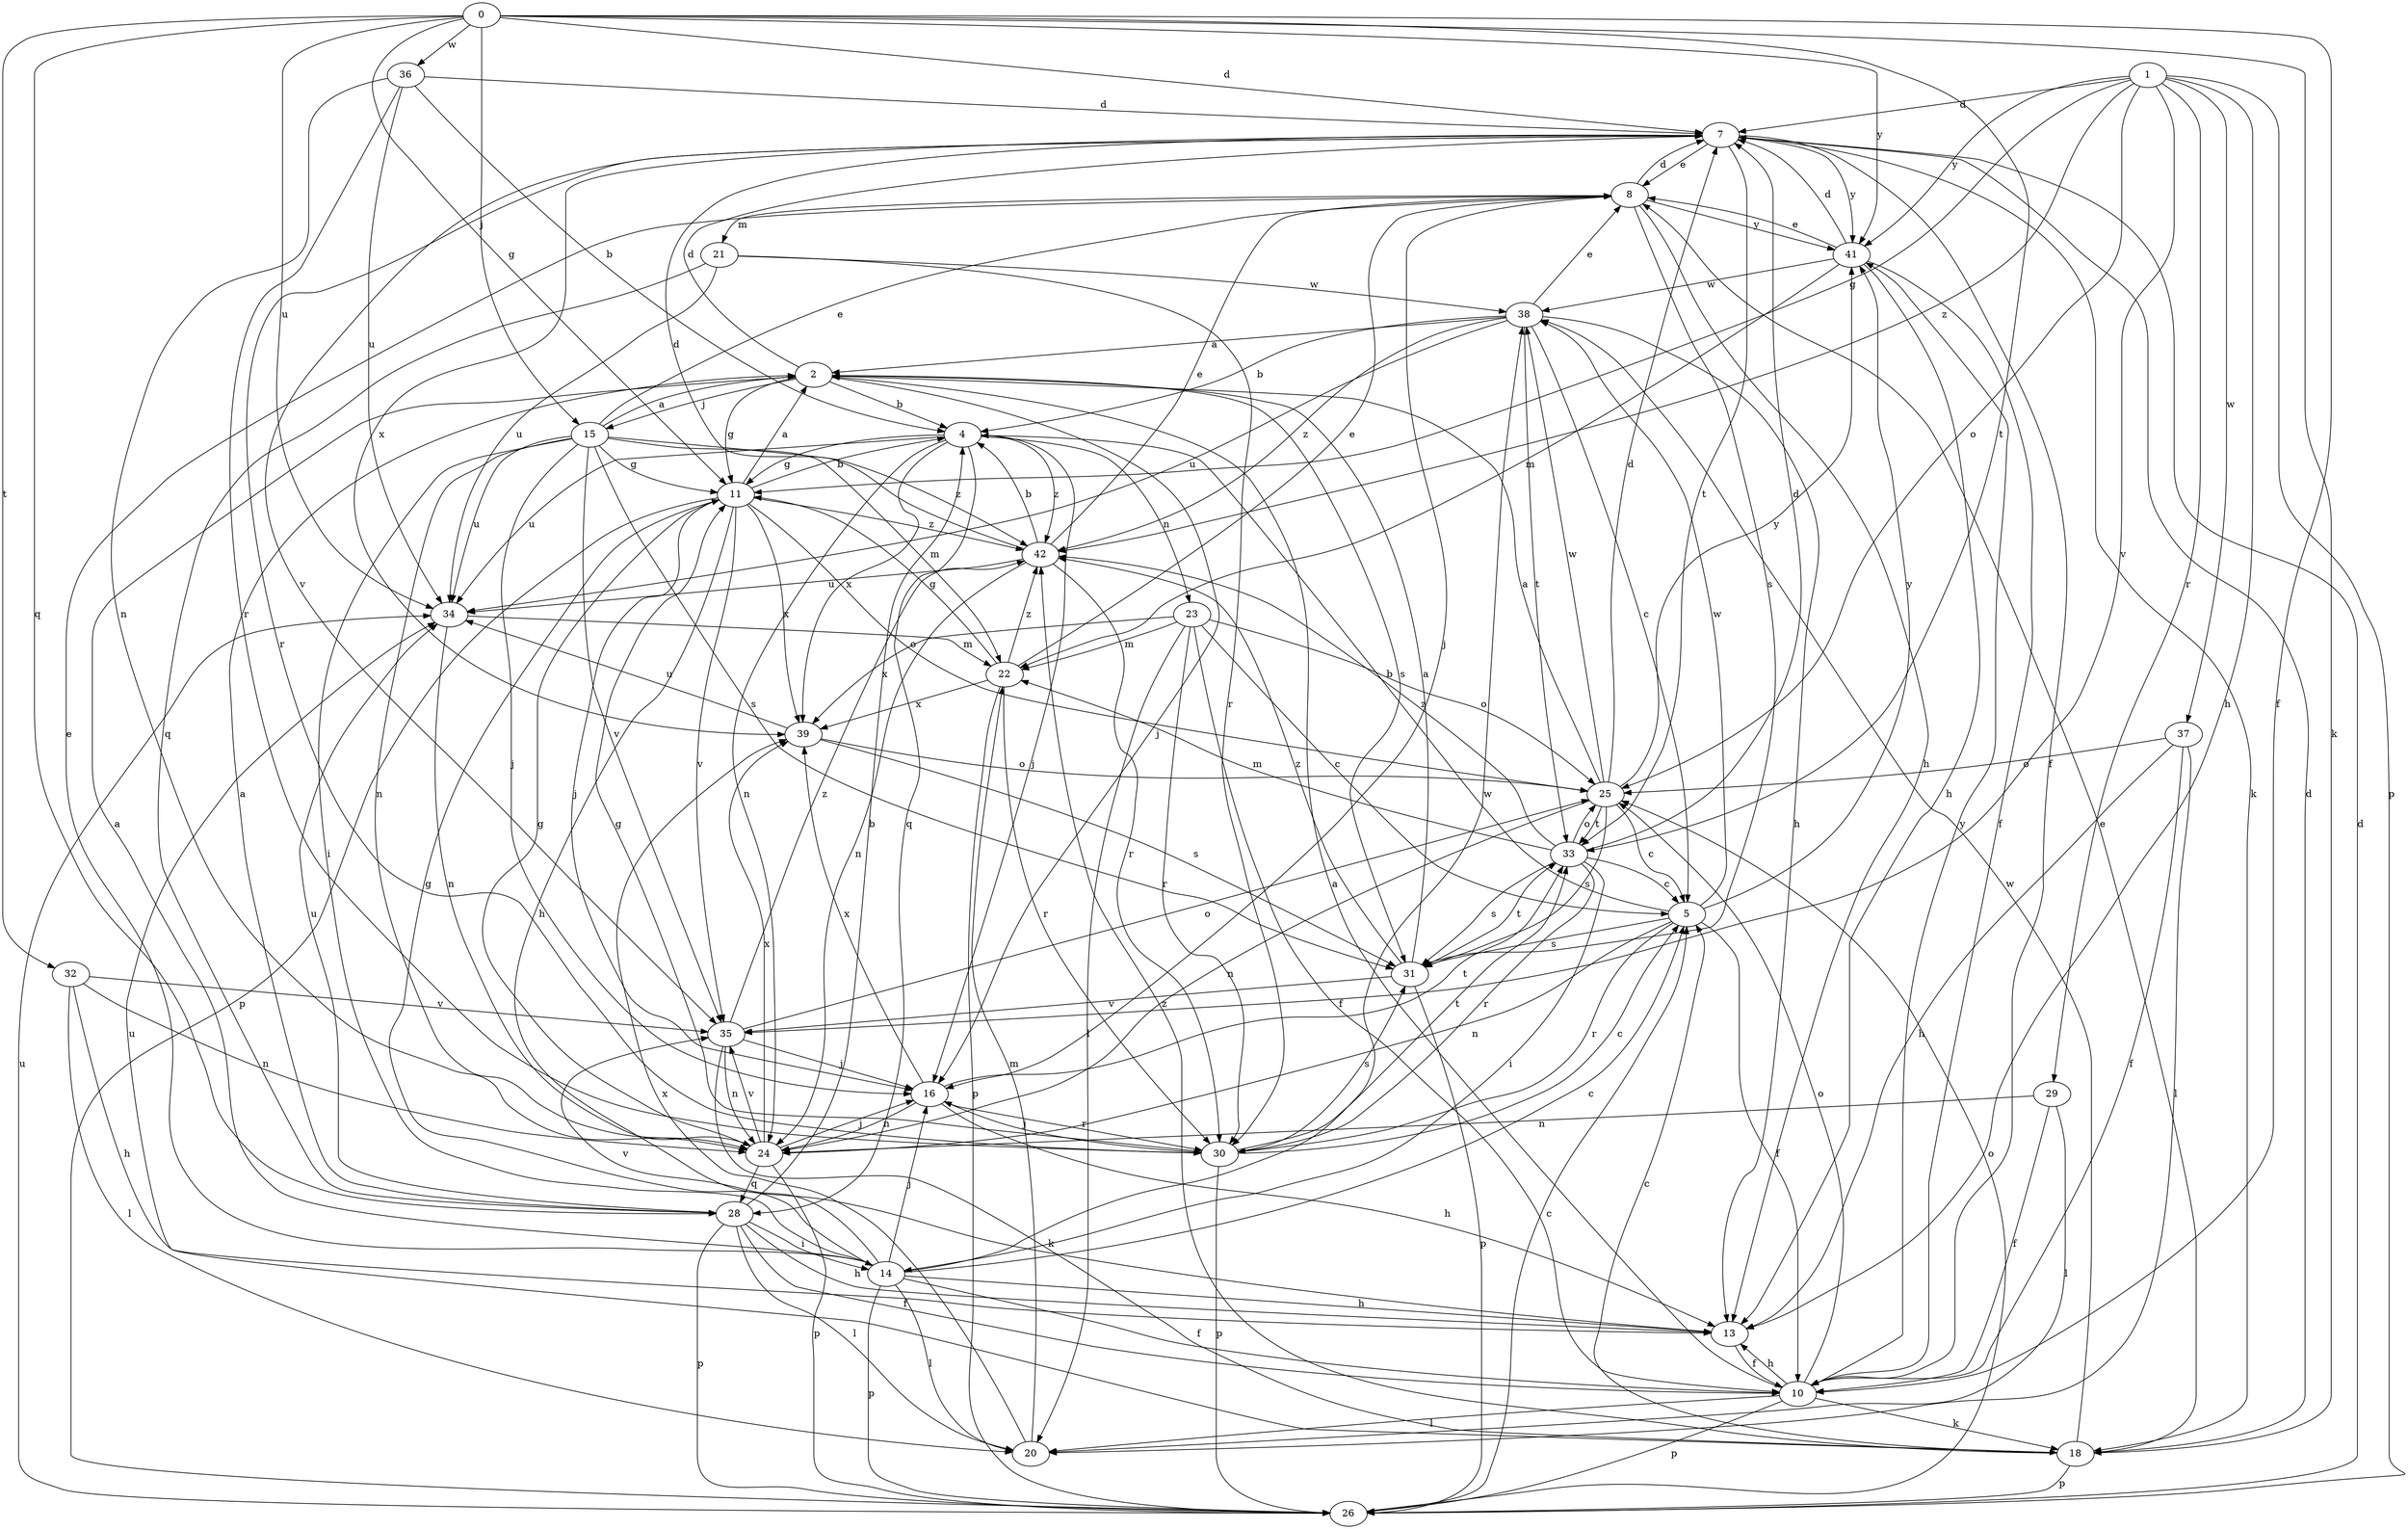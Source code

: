 strict digraph  {
0;
1;
2;
4;
5;
7;
8;
10;
11;
13;
14;
15;
16;
18;
20;
21;
22;
23;
24;
25;
26;
28;
29;
30;
31;
32;
33;
34;
35;
36;
37;
38;
39;
41;
42;
0 -> 7  [label=d];
0 -> 10  [label=f];
0 -> 11  [label=g];
0 -> 15  [label=j];
0 -> 18  [label=k];
0 -> 28  [label=q];
0 -> 32  [label=t];
0 -> 33  [label=t];
0 -> 34  [label=u];
0 -> 36  [label=w];
0 -> 41  [label=y];
1 -> 7  [label=d];
1 -> 11  [label=g];
1 -> 13  [label=h];
1 -> 25  [label=o];
1 -> 26  [label=p];
1 -> 29  [label=r];
1 -> 35  [label=v];
1 -> 37  [label=w];
1 -> 41  [label=y];
1 -> 42  [label=z];
2 -> 4  [label=b];
2 -> 7  [label=d];
2 -> 11  [label=g];
2 -> 15  [label=j];
2 -> 16  [label=j];
2 -> 31  [label=s];
4 -> 11  [label=g];
4 -> 16  [label=j];
4 -> 23  [label=n];
4 -> 24  [label=n];
4 -> 28  [label=q];
4 -> 34  [label=u];
4 -> 39  [label=x];
4 -> 42  [label=z];
5 -> 4  [label=b];
5 -> 10  [label=f];
5 -> 24  [label=n];
5 -> 30  [label=r];
5 -> 31  [label=s];
5 -> 38  [label=w];
5 -> 41  [label=y];
7 -> 8  [label=e];
7 -> 10  [label=f];
7 -> 18  [label=k];
7 -> 30  [label=r];
7 -> 33  [label=t];
7 -> 35  [label=v];
7 -> 39  [label=x];
7 -> 41  [label=y];
8 -> 7  [label=d];
8 -> 13  [label=h];
8 -> 16  [label=j];
8 -> 21  [label=m];
8 -> 31  [label=s];
8 -> 41  [label=y];
10 -> 2  [label=a];
10 -> 13  [label=h];
10 -> 18  [label=k];
10 -> 20  [label=l];
10 -> 25  [label=o];
10 -> 26  [label=p];
10 -> 41  [label=y];
11 -> 2  [label=a];
11 -> 4  [label=b];
11 -> 13  [label=h];
11 -> 16  [label=j];
11 -> 25  [label=o];
11 -> 26  [label=p];
11 -> 35  [label=v];
11 -> 39  [label=x];
11 -> 42  [label=z];
13 -> 10  [label=f];
14 -> 2  [label=a];
14 -> 5  [label=c];
14 -> 8  [label=e];
14 -> 10  [label=f];
14 -> 11  [label=g];
14 -> 13  [label=h];
14 -> 16  [label=j];
14 -> 20  [label=l];
14 -> 26  [label=p];
14 -> 35  [label=v];
14 -> 38  [label=w];
15 -> 2  [label=a];
15 -> 8  [label=e];
15 -> 11  [label=g];
15 -> 14  [label=i];
15 -> 16  [label=j];
15 -> 22  [label=m];
15 -> 24  [label=n];
15 -> 31  [label=s];
15 -> 34  [label=u];
15 -> 35  [label=v];
15 -> 42  [label=z];
16 -> 13  [label=h];
16 -> 24  [label=n];
16 -> 30  [label=r];
16 -> 33  [label=t];
16 -> 39  [label=x];
18 -> 5  [label=c];
18 -> 7  [label=d];
18 -> 8  [label=e];
18 -> 26  [label=p];
18 -> 34  [label=u];
18 -> 38  [label=w];
18 -> 42  [label=z];
20 -> 22  [label=m];
20 -> 39  [label=x];
21 -> 28  [label=q];
21 -> 30  [label=r];
21 -> 34  [label=u];
21 -> 38  [label=w];
22 -> 8  [label=e];
22 -> 11  [label=g];
22 -> 26  [label=p];
22 -> 30  [label=r];
22 -> 39  [label=x];
22 -> 42  [label=z];
23 -> 5  [label=c];
23 -> 10  [label=f];
23 -> 20  [label=l];
23 -> 22  [label=m];
23 -> 25  [label=o];
23 -> 30  [label=r];
23 -> 39  [label=x];
24 -> 11  [label=g];
24 -> 16  [label=j];
24 -> 26  [label=p];
24 -> 28  [label=q];
24 -> 35  [label=v];
24 -> 39  [label=x];
25 -> 2  [label=a];
25 -> 5  [label=c];
25 -> 7  [label=d];
25 -> 24  [label=n];
25 -> 31  [label=s];
25 -> 33  [label=t];
25 -> 38  [label=w];
25 -> 41  [label=y];
26 -> 5  [label=c];
26 -> 7  [label=d];
26 -> 25  [label=o];
26 -> 34  [label=u];
28 -> 2  [label=a];
28 -> 4  [label=b];
28 -> 10  [label=f];
28 -> 13  [label=h];
28 -> 14  [label=i];
28 -> 20  [label=l];
28 -> 26  [label=p];
28 -> 34  [label=u];
29 -> 10  [label=f];
29 -> 20  [label=l];
29 -> 24  [label=n];
30 -> 5  [label=c];
30 -> 11  [label=g];
30 -> 16  [label=j];
30 -> 26  [label=p];
30 -> 31  [label=s];
30 -> 33  [label=t];
31 -> 2  [label=a];
31 -> 26  [label=p];
31 -> 33  [label=t];
31 -> 35  [label=v];
31 -> 42  [label=z];
32 -> 13  [label=h];
32 -> 20  [label=l];
32 -> 24  [label=n];
32 -> 35  [label=v];
33 -> 5  [label=c];
33 -> 7  [label=d];
33 -> 14  [label=i];
33 -> 22  [label=m];
33 -> 25  [label=o];
33 -> 30  [label=r];
33 -> 31  [label=s];
33 -> 42  [label=z];
34 -> 22  [label=m];
34 -> 24  [label=n];
35 -> 16  [label=j];
35 -> 18  [label=k];
35 -> 24  [label=n];
35 -> 25  [label=o];
35 -> 42  [label=z];
36 -> 4  [label=b];
36 -> 7  [label=d];
36 -> 24  [label=n];
36 -> 30  [label=r];
36 -> 34  [label=u];
37 -> 10  [label=f];
37 -> 13  [label=h];
37 -> 20  [label=l];
37 -> 25  [label=o];
38 -> 2  [label=a];
38 -> 4  [label=b];
38 -> 5  [label=c];
38 -> 8  [label=e];
38 -> 13  [label=h];
38 -> 33  [label=t];
38 -> 34  [label=u];
38 -> 42  [label=z];
39 -> 25  [label=o];
39 -> 31  [label=s];
39 -> 34  [label=u];
41 -> 7  [label=d];
41 -> 8  [label=e];
41 -> 10  [label=f];
41 -> 13  [label=h];
41 -> 22  [label=m];
41 -> 38  [label=w];
42 -> 4  [label=b];
42 -> 7  [label=d];
42 -> 8  [label=e];
42 -> 24  [label=n];
42 -> 30  [label=r];
42 -> 34  [label=u];
}
